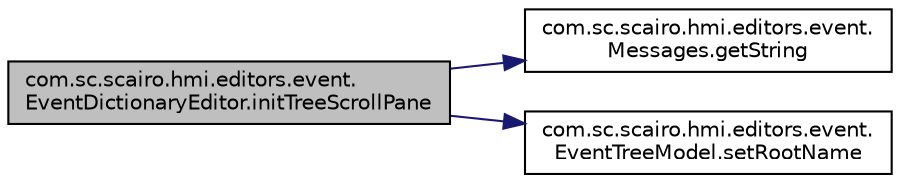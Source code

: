 digraph "com.sc.scairo.hmi.editors.event.EventDictionaryEditor.initTreeScrollPane"
{
 // LATEX_PDF_SIZE
  edge [fontname="Helvetica",fontsize="10",labelfontname="Helvetica",labelfontsize="10"];
  node [fontname="Helvetica",fontsize="10",shape=record];
  rankdir="LR";
  Node1 [label="com.sc.scairo.hmi.editors.event.\lEventDictionaryEditor.initTreeScrollPane",height=0.2,width=0.4,color="black", fillcolor="grey75", style="filled", fontcolor="black",tooltip=" "];
  Node1 -> Node2 [color="midnightblue",fontsize="10",style="solid",fontname="Helvetica"];
  Node2 [label="com.sc.scairo.hmi.editors.event.\lMessages.getString",height=0.2,width=0.4,color="black", fillcolor="white", style="filled",URL="$classcom_1_1sc_1_1scairo_1_1hmi_1_1editors_1_1event_1_1_messages.html#a75a9d93db5fa5a1b8656b8b77af60b13",tooltip=" "];
  Node1 -> Node3 [color="midnightblue",fontsize="10",style="solid",fontname="Helvetica"];
  Node3 [label="com.sc.scairo.hmi.editors.event.\lEventTreeModel.setRootName",height=0.2,width=0.4,color="black", fillcolor="white", style="filled",URL="$classcom_1_1sc_1_1scairo_1_1hmi_1_1editors_1_1event_1_1_event_tree_model.html#ad94e7eafd2400fd3774c551d5011f118",tooltip=" "];
}
